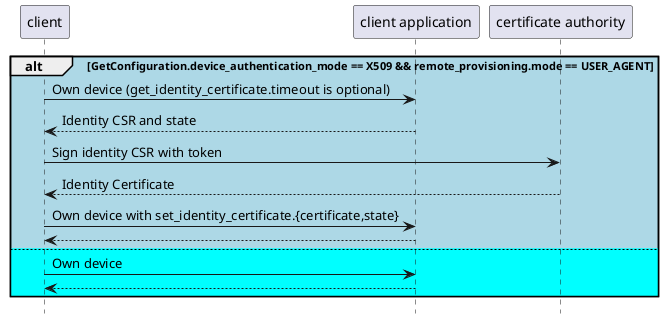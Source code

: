 @startuml Sequence
skinparam backgroundColor transparent
hide footbox

participant C as "client"
participant S as "client application"
participant CA as "certificate authority"

alt #LightBlue GetConfiguration.device_authentication_mode == X509 && remote_provisioning.mode == USER_AGENT
  C -> S: Own device (get_identity_certificate.timeout is optional)
  return Identity CSR and state
  C-> CA: Sign identity CSR with token
  return Identity Certificate
  C -> S: Own device with set_identity_certificate.{certificate,state}
  return
else #Cyan
  C -> S: Own device
  return
end
@enduml
